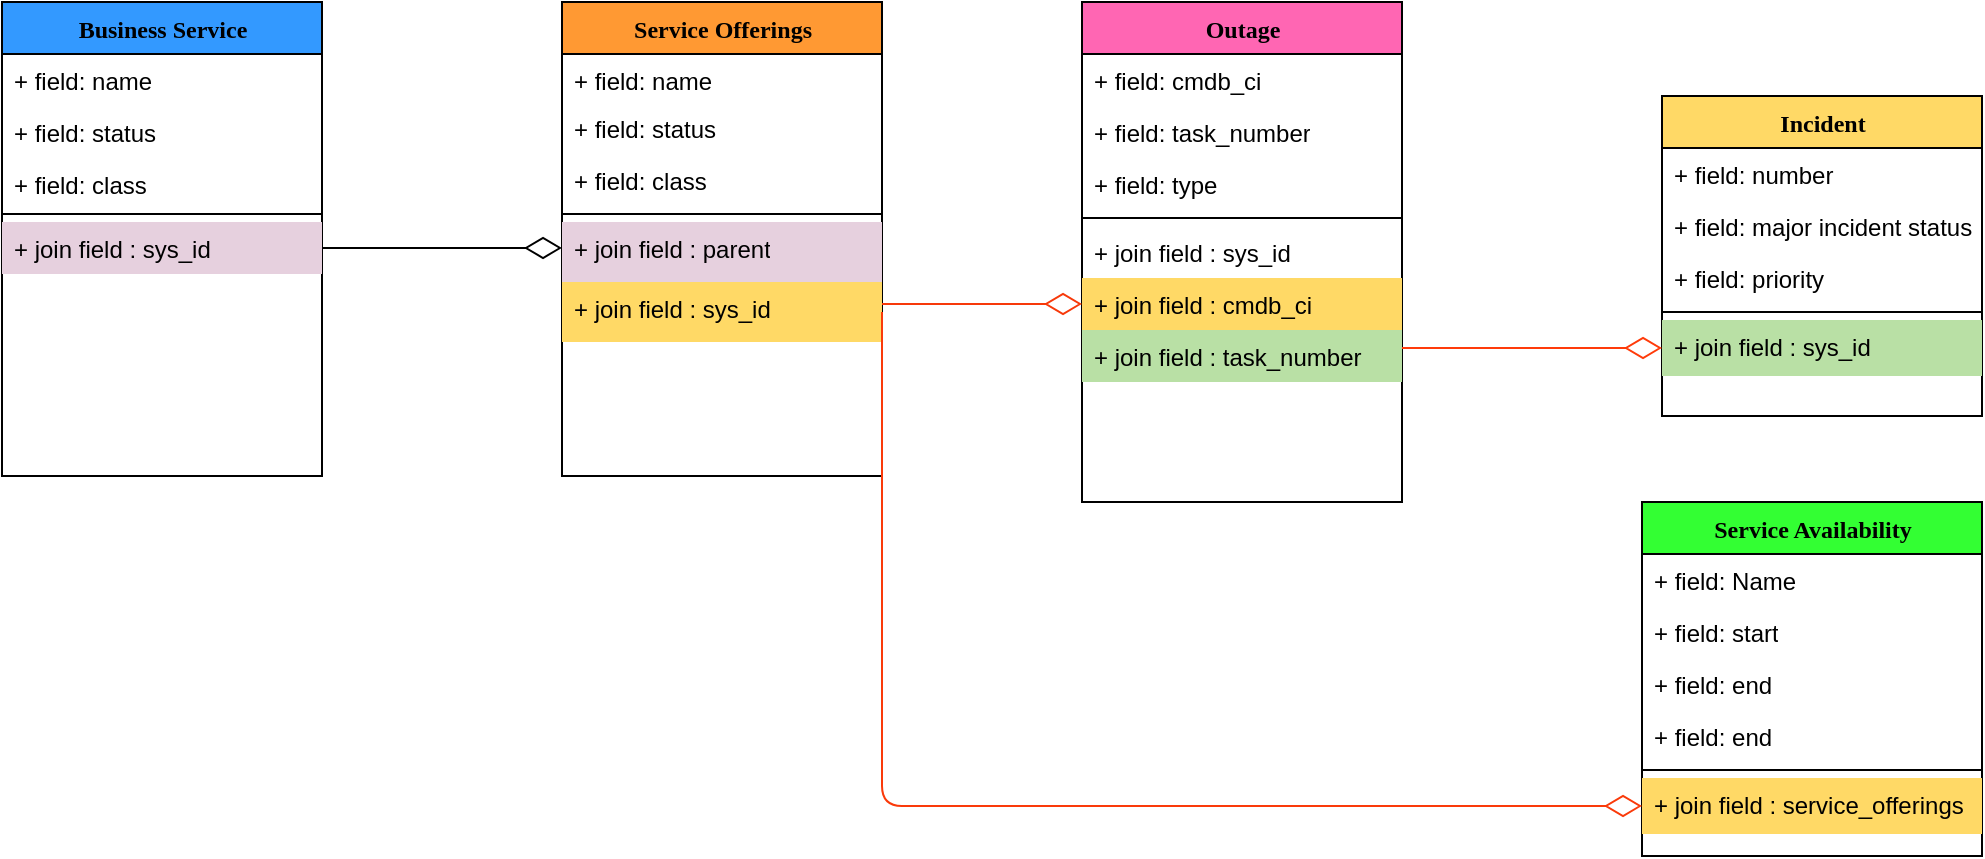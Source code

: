 <mxfile version="13.9.2" type="github">
  <diagram name="Page-1" id="9f46799a-70d6-7492-0946-bef42562c5a5">
    <mxGraphModel dx="1108" dy="450" grid="1" gridSize="10" guides="1" tooltips="1" connect="1" arrows="1" fold="1" page="1" pageScale="1" pageWidth="1100" pageHeight="850" background="#ffffff" math="0" shadow="0">
      <root>
        <mxCell id="0" />
        <mxCell id="1" parent="0" />
        <mxCell id="78961159f06e98e8-17" value="Business Service" style="swimlane;html=1;fontStyle=1;align=center;verticalAlign=top;childLayout=stackLayout;horizontal=1;startSize=26;horizontalStack=0;resizeParent=1;resizeLast=0;collapsible=1;marginBottom=0;swimlaneFillColor=#ffffff;rounded=0;shadow=0;comic=0;labelBackgroundColor=none;strokeWidth=1;fillColor=#3399FF;fontFamily=Verdana;fontSize=12" parent="1" vertex="1">
          <mxGeometry x="90" y="83" width="160" height="237" as="geometry" />
        </mxCell>
        <mxCell id="78961159f06e98e8-21" value="+ field: name" style="text;html=1;strokeColor=none;fillColor=none;align=left;verticalAlign=top;spacingLeft=4;spacingRight=4;whiteSpace=wrap;overflow=hidden;rotatable=0;points=[[0,0.5],[1,0.5]];portConstraint=eastwest;" parent="78961159f06e98e8-17" vertex="1">
          <mxGeometry y="26" width="160" height="26" as="geometry" />
        </mxCell>
        <mxCell id="78961159f06e98e8-25" value="+ field: status" style="text;html=1;strokeColor=none;fillColor=none;align=left;verticalAlign=top;spacingLeft=4;spacingRight=4;whiteSpace=wrap;overflow=hidden;rotatable=0;points=[[0,0.5],[1,0.5]];portConstraint=eastwest;" parent="78961159f06e98e8-17" vertex="1">
          <mxGeometry y="52" width="160" height="26" as="geometry" />
        </mxCell>
        <mxCell id="78961159f06e98e8-23" value="+ field: class" style="text;html=1;strokeColor=none;fillColor=none;align=left;verticalAlign=top;spacingLeft=4;spacingRight=4;whiteSpace=wrap;overflow=hidden;rotatable=0;points=[[0,0.5],[1,0.5]];portConstraint=eastwest;" parent="78961159f06e98e8-17" vertex="1">
          <mxGeometry y="78" width="160" height="24" as="geometry" />
        </mxCell>
        <mxCell id="78961159f06e98e8-19" value="" style="line;html=1;strokeWidth=1;fillColor=none;align=left;verticalAlign=middle;spacingTop=-1;spacingLeft=3;spacingRight=3;rotatable=0;labelPosition=right;points=[];portConstraint=eastwest;" parent="78961159f06e98e8-17" vertex="1">
          <mxGeometry y="102" width="160" height="8" as="geometry" />
        </mxCell>
        <mxCell id="78961159f06e98e8-27" value="+ join field : sys_id" style="text;html=1;strokeColor=none;fillColor=#E6D0DE;align=left;verticalAlign=top;spacingLeft=4;spacingRight=4;whiteSpace=wrap;overflow=hidden;rotatable=0;points=[[0,0.5],[1,0.5]];portConstraint=eastwest;" parent="78961159f06e98e8-17" vertex="1">
          <mxGeometry y="110" width="160" height="26" as="geometry" />
        </mxCell>
        <mxCell id="78961159f06e98e8-30" value="Service Offerings" style="swimlane;html=1;fontStyle=1;align=center;verticalAlign=top;childLayout=stackLayout;horizontal=1;startSize=26;horizontalStack=0;resizeParent=1;resizeLast=0;collapsible=1;marginBottom=0;swimlaneFillColor=#ffffff;rounded=0;shadow=0;comic=0;labelBackgroundColor=none;strokeWidth=1;fillColor=#FF9933;fontFamily=Verdana;fontSize=12" parent="1" vertex="1">
          <mxGeometry x="370" y="83" width="160" height="237" as="geometry" />
        </mxCell>
        <mxCell id="78961159f06e98e8-31" value="+ field: name" style="text;html=1;strokeColor=none;fillColor=none;align=left;verticalAlign=top;spacingLeft=4;spacingRight=4;whiteSpace=wrap;overflow=hidden;rotatable=0;points=[[0,0.5],[1,0.5]];portConstraint=eastwest;" parent="78961159f06e98e8-30" vertex="1">
          <mxGeometry y="26" width="160" height="24" as="geometry" />
        </mxCell>
        <mxCell id="78961159f06e98e8-32" value="+ field: status" style="text;html=1;strokeColor=none;fillColor=none;align=left;verticalAlign=top;spacingLeft=4;spacingRight=4;whiteSpace=wrap;overflow=hidden;rotatable=0;points=[[0,0.5],[1,0.5]];portConstraint=eastwest;" parent="78961159f06e98e8-30" vertex="1">
          <mxGeometry y="50" width="160" height="26" as="geometry" />
        </mxCell>
        <mxCell id="78961159f06e98e8-33" value="+ field: class" style="text;html=1;strokeColor=none;fillColor=none;align=left;verticalAlign=top;spacingLeft=4;spacingRight=4;whiteSpace=wrap;overflow=hidden;rotatable=0;points=[[0,0.5],[1,0.5]];portConstraint=eastwest;" parent="78961159f06e98e8-30" vertex="1">
          <mxGeometry y="76" width="160" height="26" as="geometry" />
        </mxCell>
        <mxCell id="78961159f06e98e8-38" value="" style="line;html=1;strokeWidth=1;fillColor=none;align=left;verticalAlign=middle;spacingTop=-1;spacingLeft=3;spacingRight=3;rotatable=0;labelPosition=right;points=[];portConstraint=eastwest;" parent="78961159f06e98e8-30" vertex="1">
          <mxGeometry y="102" width="160" height="8" as="geometry" />
        </mxCell>
        <mxCell id="78961159f06e98e8-39" value="+ join field : parent" style="text;html=1;strokeColor=none;fillColor=#E6D0DE;align=left;verticalAlign=top;spacingLeft=4;spacingRight=4;whiteSpace=wrap;overflow=hidden;rotatable=0;points=[[0,0.5],[1,0.5]];portConstraint=eastwest;" parent="78961159f06e98e8-30" vertex="1">
          <mxGeometry y="110" width="160" height="30" as="geometry" />
        </mxCell>
        <mxCell id="GzzJ0lK2P6jpST6h4CN6-3" value="+ join field : sys_id" style="text;html=1;strokeColor=none;fillColor=#FFD966;align=left;verticalAlign=top;spacingLeft=4;spacingRight=4;whiteSpace=wrap;overflow=hidden;rotatable=0;points=[[0,0.5],[1,0.5]];portConstraint=eastwest;" vertex="1" parent="78961159f06e98e8-30">
          <mxGeometry y="140" width="160" height="30" as="geometry" />
        </mxCell>
        <mxCell id="78961159f06e98e8-43" value="Incident" style="swimlane;html=1;fontStyle=1;align=center;verticalAlign=top;childLayout=stackLayout;horizontal=1;startSize=26;horizontalStack=0;resizeParent=1;resizeLast=0;collapsible=1;marginBottom=0;swimlaneFillColor=#ffffff;rounded=0;shadow=0;comic=0;labelBackgroundColor=none;strokeWidth=1;fillColor=#FFD966;fontFamily=Verdana;fontSize=12" parent="1" vertex="1">
          <mxGeometry x="920" y="130" width="160" height="160" as="geometry" />
        </mxCell>
        <mxCell id="78961159f06e98e8-44" value="+ field: number" style="text;html=1;strokeColor=none;fillColor=none;align=left;verticalAlign=top;spacingLeft=4;spacingRight=4;whiteSpace=wrap;overflow=hidden;rotatable=0;points=[[0,0.5],[1,0.5]];portConstraint=eastwest;" parent="78961159f06e98e8-43" vertex="1">
          <mxGeometry y="26" width="160" height="26" as="geometry" />
        </mxCell>
        <mxCell id="78961159f06e98e8-49" value="+ field: major incident status" style="text;html=1;strokeColor=none;fillColor=none;align=left;verticalAlign=top;spacingLeft=4;spacingRight=4;whiteSpace=wrap;overflow=hidden;rotatable=0;points=[[0,0.5],[1,0.5]];portConstraint=eastwest;" parent="78961159f06e98e8-43" vertex="1">
          <mxGeometry y="52" width="160" height="26" as="geometry" />
        </mxCell>
        <mxCell id="78961159f06e98e8-50" value="+ field: priority" style="text;html=1;strokeColor=none;fillColor=none;align=left;verticalAlign=top;spacingLeft=4;spacingRight=4;whiteSpace=wrap;overflow=hidden;rotatable=0;points=[[0,0.5],[1,0.5]];portConstraint=eastwest;" parent="78961159f06e98e8-43" vertex="1">
          <mxGeometry y="78" width="160" height="26" as="geometry" />
        </mxCell>
        <mxCell id="78961159f06e98e8-51" value="" style="line;html=1;strokeWidth=1;fillColor=none;align=left;verticalAlign=middle;spacingTop=-1;spacingLeft=3;spacingRight=3;rotatable=0;labelPosition=right;points=[];portConstraint=eastwest;" parent="78961159f06e98e8-43" vertex="1">
          <mxGeometry y="104" width="160" height="8" as="geometry" />
        </mxCell>
        <mxCell id="78961159f06e98e8-52" value="+ join field : sys_id&amp;nbsp;" style="text;html=1;strokeColor=none;fillColor=#B9E0A5;align=left;verticalAlign=top;spacingLeft=4;spacingRight=4;whiteSpace=wrap;overflow=hidden;rotatable=0;points=[[0,0.5],[1,0.5]];portConstraint=eastwest;" parent="78961159f06e98e8-43" vertex="1">
          <mxGeometry y="112" width="160" height="28" as="geometry" />
        </mxCell>
        <mxCell id="78961159f06e98e8-69" value="Outage" style="swimlane;html=1;fontStyle=1;align=center;verticalAlign=top;childLayout=stackLayout;horizontal=1;startSize=26;horizontalStack=0;resizeParent=1;resizeLast=0;collapsible=1;marginBottom=0;swimlaneFillColor=#ffffff;rounded=0;shadow=0;comic=0;labelBackgroundColor=none;strokeWidth=1;fillColor=#FF66B3;fontFamily=Verdana;fontSize=12" parent="1" vertex="1">
          <mxGeometry x="630" y="83" width="160" height="250" as="geometry" />
        </mxCell>
        <mxCell id="78961159f06e98e8-70" value="+ field: cmdb_ci" style="text;html=1;strokeColor=none;fillColor=none;align=left;verticalAlign=top;spacingLeft=4;spacingRight=4;whiteSpace=wrap;overflow=hidden;rotatable=0;points=[[0,0.5],[1,0.5]];portConstraint=eastwest;" parent="78961159f06e98e8-69" vertex="1">
          <mxGeometry y="26" width="160" height="26" as="geometry" />
        </mxCell>
        <mxCell id="78961159f06e98e8-71" value="+ field: task_number" style="text;html=1;strokeColor=none;fillColor=none;align=left;verticalAlign=top;spacingLeft=4;spacingRight=4;whiteSpace=wrap;overflow=hidden;rotatable=0;points=[[0,0.5],[1,0.5]];portConstraint=eastwest;" parent="78961159f06e98e8-69" vertex="1">
          <mxGeometry y="52" width="160" height="26" as="geometry" />
        </mxCell>
        <mxCell id="78961159f06e98e8-72" value="+ field: type" style="text;html=1;strokeColor=none;fillColor=none;align=left;verticalAlign=top;spacingLeft=4;spacingRight=4;whiteSpace=wrap;overflow=hidden;rotatable=0;points=[[0,0.5],[1,0.5]];portConstraint=eastwest;" parent="78961159f06e98e8-69" vertex="1">
          <mxGeometry y="78" width="160" height="26" as="geometry" />
        </mxCell>
        <mxCell id="78961159f06e98e8-77" value="" style="line;html=1;strokeWidth=1;fillColor=none;align=left;verticalAlign=middle;spacingTop=-1;spacingLeft=3;spacingRight=3;rotatable=0;labelPosition=right;points=[];portConstraint=eastwest;" parent="78961159f06e98e8-69" vertex="1">
          <mxGeometry y="104" width="160" height="8" as="geometry" />
        </mxCell>
        <mxCell id="78961159f06e98e8-79" value="+ join field : sys_id" style="text;html=1;strokeColor=none;fillColor=none;align=left;verticalAlign=top;spacingLeft=4;spacingRight=4;whiteSpace=wrap;overflow=hidden;rotatable=0;points=[[0,0.5],[1,0.5]];portConstraint=eastwest;" parent="78961159f06e98e8-69" vertex="1">
          <mxGeometry y="112" width="160" height="26" as="geometry" />
        </mxCell>
        <mxCell id="78961159f06e98e8-80" value="+ join field : cmdb_ci" style="text;html=1;strokeColor=none;fillColor=#FFD966;align=left;verticalAlign=top;spacingLeft=4;spacingRight=4;whiteSpace=wrap;overflow=hidden;rotatable=0;points=[[0,0.5],[1,0.5]];portConstraint=eastwest;" parent="78961159f06e98e8-69" vertex="1">
          <mxGeometry y="138" width="160" height="26" as="geometry" />
        </mxCell>
        <mxCell id="GzzJ0lK2P6jpST6h4CN6-6" value="+ join field : task_number" style="text;html=1;strokeColor=none;fillColor=#B9E0A5;align=left;verticalAlign=top;spacingLeft=4;spacingRight=4;whiteSpace=wrap;overflow=hidden;rotatable=0;points=[[0,0.5],[1,0.5]];portConstraint=eastwest;" vertex="1" parent="78961159f06e98e8-69">
          <mxGeometry y="164" width="160" height="26" as="geometry" />
        </mxCell>
        <mxCell id="78961159f06e98e8-121" style="edgeStyle=elbowEdgeStyle;html=1;labelBackgroundColor=none;startFill=0;startSize=8;endArrow=diamondThin;endFill=0;endSize=16;fontFamily=Verdana;fontSize=12;elbow=vertical;" parent="1" source="78961159f06e98e8-27" target="78961159f06e98e8-30" edge="1">
          <mxGeometry relative="1" as="geometry">
            <mxPoint x="250" y="259.882" as="sourcePoint" />
          </mxGeometry>
        </mxCell>
        <mxCell id="GzzJ0lK2P6jpST6h4CN6-9" style="edgeStyle=elbowEdgeStyle;orthogonalLoop=1;jettySize=auto;elbow=vertical;html=1;entryX=0;entryY=0.5;entryDx=0;entryDy=0;labelBackgroundColor=none;startFill=0;startSize=8;endArrow=diamondThin;endFill=0;endSize=16;fontFamily=Verdana;fontSize=12;strokeColor=#F7390A;" edge="1" parent="1" source="GzzJ0lK2P6jpST6h4CN6-3" target="78961159f06e98e8-80">
          <mxGeometry relative="1" as="geometry" />
        </mxCell>
        <mxCell id="GzzJ0lK2P6jpST6h4CN6-14" value="Service Availability" style="swimlane;html=1;fontStyle=1;align=center;verticalAlign=top;childLayout=stackLayout;horizontal=1;startSize=26;horizontalStack=0;resizeParent=1;resizeLast=0;collapsible=1;marginBottom=0;swimlaneFillColor=#ffffff;rounded=0;shadow=0;comic=0;labelBackgroundColor=none;strokeWidth=1;fillColor=#33FF33;fontFamily=Verdana;fontSize=12" vertex="1" parent="1">
          <mxGeometry x="910" y="333" width="170" height="177" as="geometry" />
        </mxCell>
        <mxCell id="GzzJ0lK2P6jpST6h4CN6-15" value="+ field: Name" style="text;html=1;strokeColor=none;fillColor=none;align=left;verticalAlign=top;spacingLeft=4;spacingRight=4;whiteSpace=wrap;overflow=hidden;rotatable=0;points=[[0,0.5],[1,0.5]];portConstraint=eastwest;" vertex="1" parent="GzzJ0lK2P6jpST6h4CN6-14">
          <mxGeometry y="26" width="170" height="26" as="geometry" />
        </mxCell>
        <mxCell id="GzzJ0lK2P6jpST6h4CN6-16" value="+ field: start" style="text;html=1;strokeColor=none;fillColor=none;align=left;verticalAlign=top;spacingLeft=4;spacingRight=4;whiteSpace=wrap;overflow=hidden;rotatable=0;points=[[0,0.5],[1,0.5]];portConstraint=eastwest;" vertex="1" parent="GzzJ0lK2P6jpST6h4CN6-14">
          <mxGeometry y="52" width="170" height="26" as="geometry" />
        </mxCell>
        <mxCell id="GzzJ0lK2P6jpST6h4CN6-17" value="+ field: end" style="text;html=1;strokeColor=none;fillColor=none;align=left;verticalAlign=top;spacingLeft=4;spacingRight=4;whiteSpace=wrap;overflow=hidden;rotatable=0;points=[[0,0.5],[1,0.5]];portConstraint=eastwest;" vertex="1" parent="GzzJ0lK2P6jpST6h4CN6-14">
          <mxGeometry y="78" width="170" height="26" as="geometry" />
        </mxCell>
        <mxCell id="GzzJ0lK2P6jpST6h4CN6-20" value="+ field: end" style="text;html=1;strokeColor=none;fillColor=none;align=left;verticalAlign=top;spacingLeft=4;spacingRight=4;whiteSpace=wrap;overflow=hidden;rotatable=0;points=[[0,0.5],[1,0.5]];portConstraint=eastwest;" vertex="1" parent="GzzJ0lK2P6jpST6h4CN6-14">
          <mxGeometry y="104" width="170" height="26" as="geometry" />
        </mxCell>
        <mxCell id="GzzJ0lK2P6jpST6h4CN6-18" value="" style="line;html=1;strokeWidth=1;fillColor=none;align=left;verticalAlign=middle;spacingTop=-1;spacingLeft=3;spacingRight=3;rotatable=0;labelPosition=right;points=[];portConstraint=eastwest;" vertex="1" parent="GzzJ0lK2P6jpST6h4CN6-14">
          <mxGeometry y="130" width="170" height="8" as="geometry" />
        </mxCell>
        <mxCell id="GzzJ0lK2P6jpST6h4CN6-19" value="+ join field : service_offerings" style="text;html=1;strokeColor=none;fillColor=#FFD966;align=left;verticalAlign=top;spacingLeft=4;spacingRight=4;whiteSpace=wrap;overflow=hidden;rotatable=0;points=[[0,0.5],[1,0.5]];portConstraint=eastwest;" vertex="1" parent="GzzJ0lK2P6jpST6h4CN6-14">
          <mxGeometry y="138" width="170" height="28" as="geometry" />
        </mxCell>
        <mxCell id="GzzJ0lK2P6jpST6h4CN6-23" style="edgeStyle=elbowEdgeStyle;orthogonalLoop=1;jettySize=auto;elbow=vertical;html=1;entryX=0;entryY=0.5;entryDx=0;entryDy=0;labelBackgroundColor=none;startFill=0;startSize=8;endArrow=diamondThin;endFill=0;endSize=16;fontFamily=Verdana;fontSize=12;strokeColor=#FF3B0A;" edge="1" parent="1" source="GzzJ0lK2P6jpST6h4CN6-6" target="78961159f06e98e8-52">
          <mxGeometry relative="1" as="geometry" />
        </mxCell>
        <mxCell id="GzzJ0lK2P6jpST6h4CN6-25" style="edgeStyle=elbowEdgeStyle;orthogonalLoop=1;jettySize=auto;elbow=vertical;html=1;exitX=1;exitY=0.5;exitDx=0;exitDy=0;labelBackgroundColor=red;startFill=0;startSize=8;endArrow=diamondThin;endFill=0;endSize=16;fontFamily=Verdana;fontSize=12;entryX=0;entryY=0.5;entryDx=0;entryDy=0;fillColor=#FF3B0A;strokeColor=#FA3A0A;" edge="1" parent="1" source="GzzJ0lK2P6jpST6h4CN6-3" target="GzzJ0lK2P6jpST6h4CN6-19">
          <mxGeometry relative="1" as="geometry">
            <mxPoint x="870" y="485" as="targetPoint" />
            <Array as="points">
              <mxPoint x="570" y="485" />
              <mxPoint x="920" y="470" />
              <mxPoint x="800" y="460" />
              <mxPoint x="880" y="485" />
              <mxPoint x="900" y="485" />
              <mxPoint x="740" y="485" />
            </Array>
          </mxGeometry>
        </mxCell>
      </root>
    </mxGraphModel>
  </diagram>
</mxfile>
